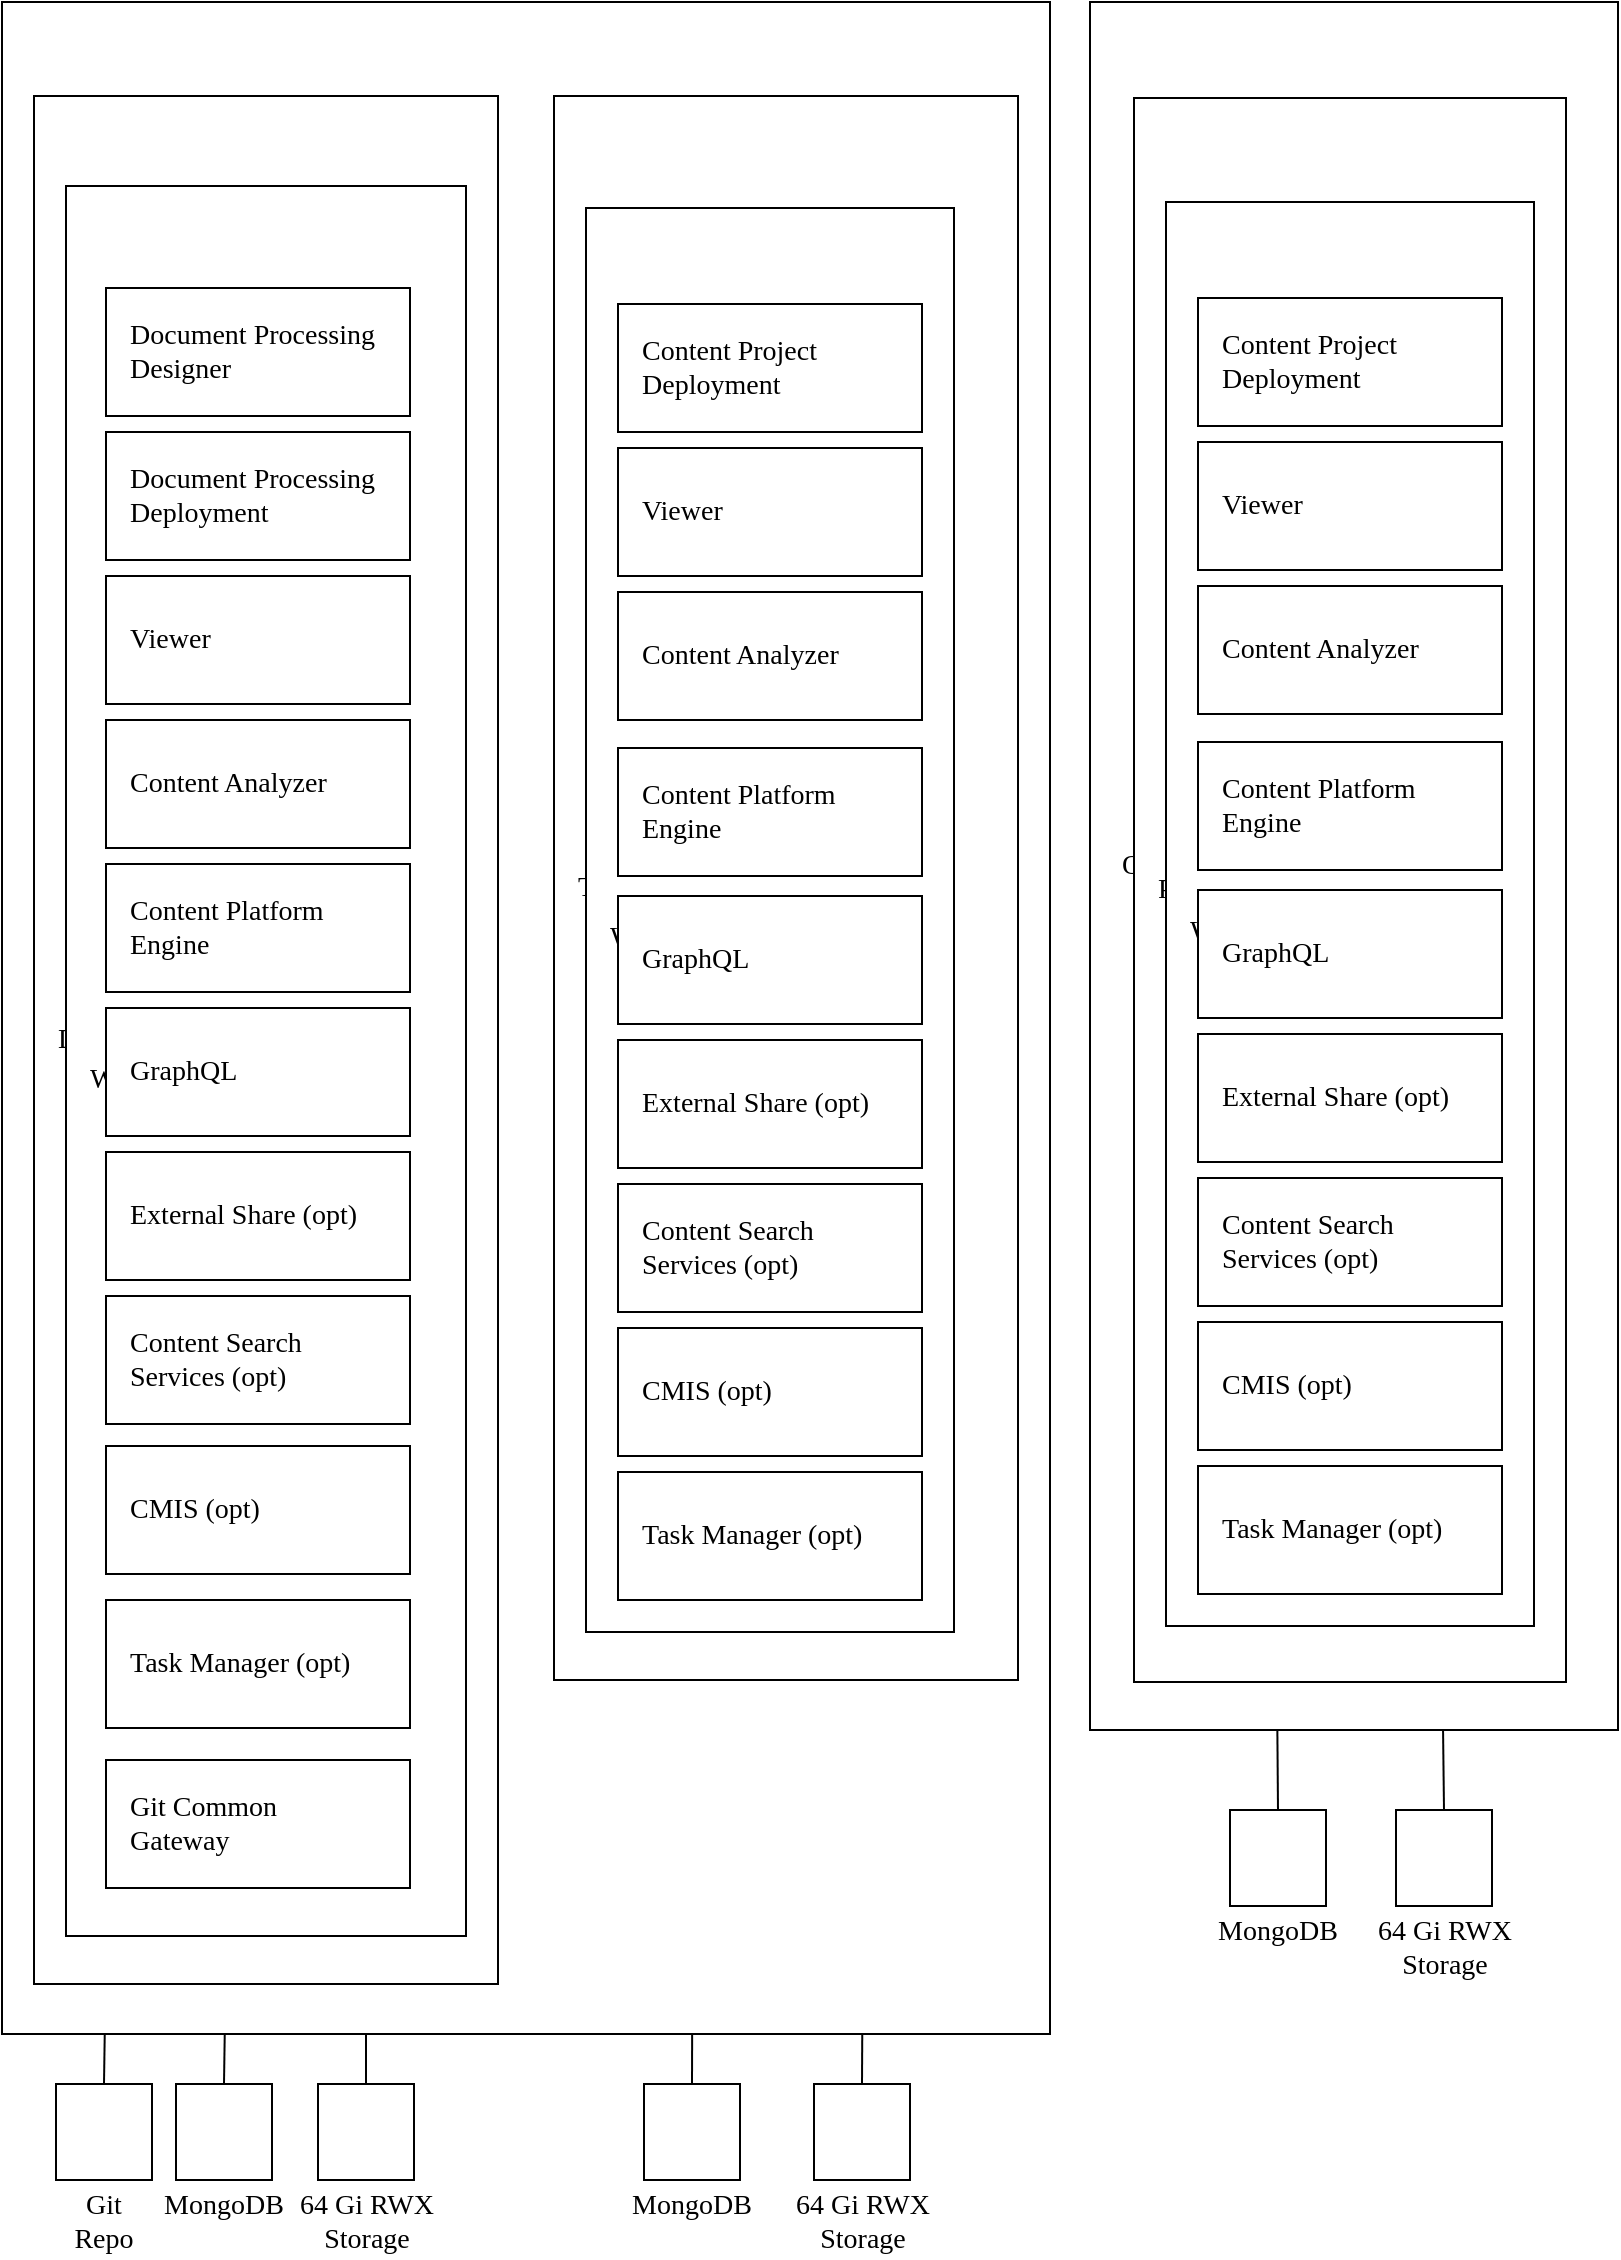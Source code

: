 ﻿<mxGraphModel dx="1116" dy="579" grid="1" gridSize="8" guides="1" tooltips="1" connect="1" arrows="1" fold="1" page="1" pageScale="1" pageWidth="1169" pageHeight="827" background="#ffffff"><root><MiscDiagram modelType="MiscDiagram" lastModifiedUserId="dbush@ibm.com" description="" lastModified="2022-01-25T15:43:50Z" _id="miscdiagram_SJRMSpBDt" label="Automation Document Processing on OCP" id="0"><mxCell/></MiscDiagram><mxCell id="1" parent="0"/><UserObject placeholders="1" label="64 Gi RWX Storage" Icon-Name="block-storage--alt" id="miscdiagram_SJRMSpBDt_23dyQ8eQTulz"><mxCell style="shape=mxgraph.ibm2mondrian.base;shapeType=ln;shapeLayout=collapsed;colorFamily=cyan;colorBackground=noColor:noColor;html=1;whiteSpace=wrap;metaEdit=1;strokeWidth=1;collapsible=0;recursiveResize=0;expand=0;fontFamily=IBM Plex Sans;fontColor=#000000;fontSize=14;image=;verticalAlign=top;align=center;spacing=0;spacingLeft=0;spacingRight=0;spacingTop=0;spacingBottom=0;verticalLabelPosition=bottom;labelPosition=center;positionText=bottom;container=1;labelWidth=71;" vertex="1" parent="1"><mxGeometry x="174" y="1057" width="48" height="48" as="geometry"/></mxCell></UserObject><UserObject placeholders="1" label="MongoDB" Icon-Name="default" id="miscdiagram_SJRMSpBDt_33dyQ8eQEKWY"><mxCell style="shape=mxgraph.ibm2mondrian.base;shapeType=pn;shapeLayout=collapsed;colorFamily=cyan;colorBackground=noColor:noColor;html=1;whiteSpace=wrap;metaEdit=1;strokeWidth=1;collapsible=0;recursiveResize=0;expand=0;fontFamily=IBM Plex Sans;fontColor=#000000;fontSize=14;image=;verticalAlign=top;align=center;spacing=0;spacingLeft=0;spacingRight=0;spacingTop=0;spacingBottom=0;verticalLabelPosition=bottom;labelPosition=center;positionText=bottom;container=1" vertex="1" parent="1"><mxGeometry x="103" y="1057" width="48" height="48" as="geometry"/></mxCell></UserObject><UserObject placeholders="1" label="Git Repo" Icon-Name="archive" id="miscdiagram_SJRMSpBDt_43dyQ8eQdAwW"><mxCell style="shape=mxgraph.ibm2mondrian.base;shapeType=ln;shapeLayout=collapsed;colorFamily=cyan;colorBackground=noColor:noColor;html=1;whiteSpace=wrap;metaEdit=1;strokeWidth=1;collapsible=0;recursiveResize=0;expand=0;fontFamily=IBM Plex Sans;fontColor=#000000;fontSize=14;image=;verticalAlign=top;align=center;spacing=0;spacingLeft=0;spacingRight=0;spacingTop=0;spacingBottom=0;verticalLabelPosition=bottom;labelPosition=center;positionText=bottom;container=1" vertex="1" parent="1"><mxGeometry x="43" y="1057" width="48" height="48" as="geometry"/></mxCell></UserObject><mxCell id="miscdiagram_SJRMSpBDt_53dyQ8eQIuOo" style="edgeStyle=orthogonalEdgeStyle;rounded=1;orthogonalLoop=1;jettySize=auto;html=1;jumpStyle=arc;jumpSize=8;entryX=0.1;entryY=1;entryDx=0;entryDy=0;entryPerimeter=0;" edge="1" parent="1" source="miscdiagram_SJRMSpBDt_43dyQ8eQdAwW" target="miscdiagram_SJRMSpBDt_183dyQ8eQNOLR"><mxGeometry relative="1" as="geometry"/></mxCell><mxCell id="miscdiagram_SJRMSpBDt_63dyQ8eQAOOI" style="edgeStyle=orthogonalEdgeStyle;rounded=1;orthogonalLoop=1;jettySize=auto;html=1;jumpStyle=arc;jumpSize=8;entryX=0.4;entryY=1;entryDx=0;entryDy=0;entryPerimeter=0;" edge="1" parent="1" source="miscdiagram_SJRMSpBDt_33dyQ8eQEKWY" target="miscdiagram_SJRMSpBDt_183dyQ8eQNOLR"><mxGeometry relative="1" as="geometry"/></mxCell><mxCell id="miscdiagram_SJRMSpBDt_73dyQ8eQbeFv" style="edgeStyle=orthogonalEdgeStyle;rounded=1;orthogonalLoop=1;jettySize=auto;html=1;jumpStyle=arc;jumpSize=8;entryX=0.75;entryY=1;entryDx=0;entryDy=0;entryPerimeter=0;" edge="1" parent="1" source="miscdiagram_SJRMSpBDt_23dyQ8eQTulz" target="miscdiagram_SJRMSpBDt_183dyQ8eQNOLR"><mxGeometry relative="1" as="geometry"/></mxCell><UserObject placeholders="1" label="64 Gi RWX Storage" Icon-Name="block-storage--alt" _id="userobject_3apRMGWoN5A" id="miscdiagram_SJRMSpBDt_83dyQ8eQoO37"><mxCell style="shape=mxgraph.ibm2mondrian.base;shapeType=ln;shapeLayout=collapsed;colorFamily=cyan;colorBackground=noColor:noColor;html=1;whiteSpace=wrap;metaEdit=1;strokeWidth=1;collapsible=0;recursiveResize=0;expand=0;fontFamily=IBM Plex Sans;fontColor=#000000;fontSize=14;image=;verticalAlign=top;align=center;spacing=0;spacingLeft=0;spacingRight=0;spacingTop=0;spacingBottom=0;verticalLabelPosition=bottom;labelPosition=center;positionText=bottom;container=1;labelWidth=71;" vertex="1" parent="1"><mxGeometry x="422" y="1057" width="48" height="48" as="geometry"/></mxCell></UserObject><UserObject placeholders="1" label="MongoDB" Icon-Name="default" _id="userobject_3apRMGWWkxc" id="miscdiagram_SJRMSpBDt_93dyQ8eQgXHt"><mxCell style="shape=mxgraph.ibm2mondrian.base;shapeType=pn;shapeLayout=collapsed;colorFamily=cyan;colorBackground=noColor:noColor;html=1;whiteSpace=wrap;metaEdit=1;strokeWidth=1;collapsible=0;recursiveResize=0;expand=0;fontFamily=IBM Plex Sans;fontColor=#000000;fontSize=14;image=;verticalAlign=top;align=center;spacing=0;spacingLeft=0;spacingRight=0;spacingTop=0;spacingBottom=0;verticalLabelPosition=bottom;labelPosition=center;positionText=bottom;container=1" vertex="1" parent="1"><mxGeometry x="337" y="1057" width="48" height="48" as="geometry"/></mxCell></UserObject><mxCell id="miscdiagram_SJRMSpBDt_103dyQ8eQmP31" style="edgeStyle=orthogonalEdgeStyle;rounded=1;orthogonalLoop=1;jettySize=auto;html=1;jumpStyle=arc;jumpSize=8;entryX=0.3;entryY=1;entryDx=0;entryDy=0;entryPerimeter=0;" edge="1" parent="1" source="miscdiagram_SJRMSpBDt_93dyQ8eQgXHt" target="miscdiagram_SJRMSpBDt_303dyQ8eQ5Lpj"><mxGeometry relative="1" as="geometry"/></mxCell><mxCell id="miscdiagram_SJRMSpBDt_113dyQ8eQbuem" style="edgeStyle=orthogonalEdgeStyle;rounded=1;orthogonalLoop=1;jettySize=auto;html=1;jumpStyle=arc;jumpSize=8;entryX=0.668;entryY=1.003;entryDx=0;entryDy=0;entryPerimeter=0;" edge="1" parent="1" source="miscdiagram_SJRMSpBDt_83dyQ8eQoO37" target="miscdiagram_SJRMSpBDt_303dyQ8eQ5Lpj"><mxGeometry relative="1" as="geometry"/></mxCell><UserObject placeholders="1" label="64 Gi RWX Storage" Icon-Name="block-storage--alt" _id="userobject_3apSc9KiG1i" id="miscdiagram_SJRMSpBDt_123dyQ8eQMgog"><mxCell style="shape=mxgraph.ibm2mondrian.base;shapeType=ln;shapeLayout=collapsed;colorFamily=cyan;colorBackground=noColor:noColor;html=1;whiteSpace=wrap;metaEdit=1;strokeWidth=1;collapsible=0;recursiveResize=0;expand=0;fontFamily=IBM Plex Sans;fontColor=#000000;fontSize=14;image=;verticalAlign=top;align=center;spacing=0;spacingLeft=0;spacingRight=0;spacingTop=0;spacingBottom=0;verticalLabelPosition=bottom;labelPosition=center;positionText=bottom;container=1;labelWidth=71;" vertex="1" parent="1"><mxGeometry x="713" y="920" width="48" height="48" as="geometry"/></mxCell></UserObject><UserObject placeholders="1" label="MongoDB" Icon-Name="default" _id="userobject_3apSc9Kx78s" id="miscdiagram_SJRMSpBDt_133dyQ8eQyiKo"><mxCell style="shape=mxgraph.ibm2mondrian.base;shapeType=pn;shapeLayout=collapsed;colorFamily=cyan;colorBackground=noColor:noColor;html=1;whiteSpace=wrap;metaEdit=1;strokeWidth=1;collapsible=0;recursiveResize=0;expand=0;fontFamily=IBM Plex Sans;fontColor=#000000;fontSize=14;image=;verticalAlign=top;align=center;spacing=0;spacingLeft=0;spacingRight=0;spacingTop=0;spacingBottom=0;verticalLabelPosition=bottom;labelPosition=center;positionText=bottom;container=1" vertex="1" parent="1"><mxGeometry x="630" y="920" width="48" height="48" as="geometry"/></mxCell></UserObject><mxCell id="miscdiagram_SJRMSpBDt_143dyQ8eQigQQ" style="edgeStyle=orthogonalEdgeStyle;rounded=1;orthogonalLoop=1;jettySize=auto;html=1;jumpStyle=arc;jumpSize=8;entryX=0.3;entryY=1;entryDx=0;entryDy=0;entryPerimeter=0;" edge="1" parent="1" source="miscdiagram_SJRMSpBDt_133dyQ8eQyiKo" target="miscdiagram_SJRMSpBDt_433dyQ8eQ85li"><mxGeometry relative="1" as="geometry"/></mxCell><mxCell id="miscdiagram_SJRMSpBDt_153dyQ8eQfI1h" style="edgeStyle=orthogonalEdgeStyle;rounded=1;orthogonalLoop=1;jettySize=auto;html=1;jumpStyle=arc;jumpSize=8;entryX=0.75;entryY=1;entryDx=0;entryDy=0;entryPerimeter=0;" edge="1" parent="1" source="miscdiagram_SJRMSpBDt_123dyQ8eQMgog" target="miscdiagram_SJRMSpBDt_433dyQ8eQ85li"><mxGeometry relative="1" as="geometry"/></mxCell><UserObject placeholders="1" label="&lt;span style=&quot;font-family: &amp;#34;ibm plex sans&amp;#34;&quot;&gt;OpenShift 4.7-4.8 Non-Prod Cluster&lt;/span&gt;" Icon-Name="logo--openshift" id="miscdiagram_SJRMSpBDt_163dyQ8eQu5H7"><mxCell style="shape=mxgraph.ibm2mondrian.base;shapeType=pg;shapeLayout=expanded;colorFamily=green;colorBackground=noColor:noColor;strokeWidth=1;html=1;whiteSpace=wrap;metaEdit=1;collapsible=0;recursiveResize=0;expand=0;fontFamily=IBM Plex Sans SmBld;fontColor=#000000;fontSize=14;image=;verticalAlign=middle;align=left;spacing=0;spacingLeft=16;spacingRight=16;spacingTop=0;spacingBottom=0;container=1" vertex="1" parent="1"><mxGeometry x="16" y="16" width="524" height="1016" as="geometry"/></mxCell></UserObject><UserObject placeholders="1" label="Dev Namespace" Icon-Name="border--none" id="miscdiagram_SJRMSpBDt_173dyQ8eQpiRh"><mxCell style="shape=mxgraph.ibm2mondrian.base;shapeType=lg;shapeLayout=expanded;colorFamily=green;colorBackground=noColor:noColor;html=1;whiteSpace=wrap;metaEdit=1;strokeWidth=1;collapsible=0;recursiveResize=0;expand=0;fontFamily=IBM Plex Sans;fontColor=#000000;fontSize=14;image=;verticalAlign=middle;align=left;spacing=0;spacingLeft=12;spacingRight=16;spacingTop=0;spacingBottom=0;container=1" vertex="1" parent="miscdiagram_SJRMSpBDt_163dyQ8eQu5H7"><mxGeometry x="16" y="47" width="232" height="944" as="geometry"/></mxCell></UserObject><UserObject placeholders="1" label="&lt;div&gt;&lt;br&gt;&lt;/div&gt;Worker Node" Icon-Name="cloud-services" id="miscdiagram_SJRMSpBDt_183dyQ8eQNOLR"><mxCell style="shape=mxgraph.ibm2mondrian.base;shapeType=lg;shapeLayout=expanded;colorFamily=blue;colorBackground=noColor:noColor;html=1;whiteSpace=wrap;metaEdit=1;strokeWidth=1;collapsible=0;recursiveResize=0;expand=0;fontFamily=IBM Plex Sans;fontColor=#000000;fontSize=14;image=;verticalAlign=middle;align=left;spacing=0;spacingLeft=12;spacingRight=16;spacingTop=0;spacingBottom=0;container=1" vertex="1" parent="miscdiagram_SJRMSpBDt_173dyQ8eQpiRh"><mxGeometry x="16" y="45" width="200" height="875" as="geometry"/></mxCell></UserObject><UserObject placeholders="1" label="Document Processing Designer" Icon-Name="cube" _id="userobject_3667dpUiJf2" id="miscdiagram_SJRMSpBDt_193dyQ8eQT9q7"><mxCell style="shape=mxgraph.ibm2mondrian.base;shapeType=lg;shapeLayout=expanded;colorFamily=green;colorBackground=noColor:noColor;html=1;whiteSpace=wrap;metaEdit=1;strokeWidth=1;collapsible=0;recursiveResize=0;expand=0;fontFamily=IBM Plex Sans;fontColor=#000000;fontSize=14;image=;verticalAlign=middle;align=left;spacing=0;spacingLeft=12;spacingRight=16;spacingTop=0;spacingBottom=0;container=1" vertex="1" parent="miscdiagram_SJRMSpBDt_183dyQ8eQNOLR"><mxGeometry x="20" y="51" width="152" height="64" as="geometry"/></mxCell></UserObject><UserObject placeholders="1" label="Document Processing Deployment" Icon-Name="cube" _id="userobject_3667mdD737Q" id="miscdiagram_SJRMSpBDt_203dyQ8eQCKjT"><mxCell style="shape=mxgraph.ibm2mondrian.base;shapeType=lg;shapeLayout=expanded;colorFamily=green;colorBackground=noColor:noColor;html=1;whiteSpace=wrap;metaEdit=1;strokeWidth=1;collapsible=0;recursiveResize=0;expand=0;fontFamily=IBM Plex Sans;fontColor=#000000;fontSize=14;image=;verticalAlign=middle;align=left;spacing=0;spacingLeft=12;spacingRight=16;spacingTop=0;spacingBottom=0;container=1" vertex="1" parent="miscdiagram_SJRMSpBDt_183dyQ8eQNOLR"><mxGeometry x="20" y="123" width="152" height="64" as="geometry"/></mxCell></UserObject><UserObject placeholders="1" label="Git Common Gateway" Icon-Name="cube" _id="userobject_3667Aq2Y8bL" id="miscdiagram_SJRMSpBDt_213dyQ8eQbRYQ"><mxCell style="shape=mxgraph.ibm2mondrian.base;shapeType=lg;shapeLayout=expanded;colorFamily=green;colorBackground=noColor:noColor;html=1;whiteSpace=wrap;metaEdit=1;strokeWidth=1;collapsible=0;recursiveResize=0;expand=0;fontFamily=IBM Plex Sans;fontColor=#000000;fontSize=14;image=;verticalAlign=middle;align=left;spacing=0;spacingLeft=12;spacingRight=16;spacingTop=0;spacingBottom=0;container=1" vertex="1" parent="miscdiagram_SJRMSpBDt_183dyQ8eQNOLR"><mxGeometry x="20" y="787" width="152" height="64" as="geometry"/></mxCell></UserObject><UserObject placeholders="1" label="Viewer" Icon-Name="cube" _id="userobject_3apN7eYAaAO" id="miscdiagram_SJRMSpBDt_223dyQ8eQWTr5"><mxCell style="shape=mxgraph.ibm2mondrian.base;shapeType=lg;shapeLayout=expanded;colorFamily=green;colorBackground=noColor:noColor;html=1;whiteSpace=wrap;metaEdit=1;strokeWidth=1;collapsible=0;recursiveResize=0;expand=0;fontFamily=IBM Plex Sans;fontColor=#000000;fontSize=14;image=;verticalAlign=middle;align=left;spacing=0;spacingLeft=12;spacingRight=16;spacingTop=0;spacingBottom=0;container=1" vertex="1" parent="miscdiagram_SJRMSpBDt_183dyQ8eQNOLR"><mxGeometry x="20" y="195" width="152" height="64" as="geometry"/></mxCell></UserObject><UserObject placeholders="1" label="Content Analyzer" Icon-Name="cube" _id="userobject_3apNd4qO9rA" id="miscdiagram_SJRMSpBDt_233dyQ8eQE3j8"><mxCell style="shape=mxgraph.ibm2mondrian.base;shapeType=lg;shapeLayout=expanded;colorFamily=green;colorBackground=noColor:noColor;html=1;whiteSpace=wrap;metaEdit=1;strokeWidth=1;collapsible=0;recursiveResize=0;expand=0;fontFamily=IBM Plex Sans;fontColor=#000000;fontSize=14;image=;verticalAlign=middle;align=left;spacing=0;spacingLeft=12;spacingRight=16;spacingTop=0;spacingBottom=0;container=1" vertex="1" parent="miscdiagram_SJRMSpBDt_183dyQ8eQNOLR"><mxGeometry x="20" y="267" width="152" height="64" as="geometry"/></mxCell></UserObject><UserObject placeholders="1" label="Content Platform Engine" Icon-Name="cube" _id="userobject_3apNjEzNnwo" id="miscdiagram_SJRMSpBDt_243dyQ8eQ2AbW"><mxCell style="shape=mxgraph.ibm2mondrian.base;shapeType=lg;shapeLayout=expanded;colorFamily=green;colorBackground=noColor:noColor;html=1;whiteSpace=wrap;metaEdit=1;strokeWidth=1;collapsible=0;recursiveResize=0;expand=0;fontFamily=IBM Plex Sans;fontColor=#000000;fontSize=14;image=;verticalAlign=middle;align=left;spacing=0;spacingLeft=12;spacingRight=16;spacingTop=0;spacingBottom=0;container=1" vertex="1" parent="miscdiagram_SJRMSpBDt_183dyQ8eQNOLR"><mxGeometry x="20" y="339" width="152" height="64" as="geometry"/></mxCell></UserObject><UserObject placeholders="1" label="GraphQL" Icon-Name="cube" _id="userobject_3apNpGCXvwk" id="miscdiagram_SJRMSpBDt_253dyQ8eQVPTH"><mxCell style="shape=mxgraph.ibm2mondrian.base;shapeType=lg;shapeLayout=expanded;colorFamily=green;colorBackground=noColor:noColor;html=1;whiteSpace=wrap;metaEdit=1;strokeWidth=1;collapsible=0;recursiveResize=0;expand=0;fontFamily=IBM Plex Sans;fontColor=#000000;fontSize=14;image=;verticalAlign=middle;align=left;spacing=0;spacingLeft=12;spacingRight=16;spacingTop=0;spacingBottom=0;container=1" vertex="1" parent="miscdiagram_SJRMSpBDt_183dyQ8eQNOLR"><mxGeometry x="20" y="411" width="152" height="64" as="geometry"/></mxCell></UserObject><UserObject placeholders="1" label="External Share (opt)" Icon-Name="cube" _id="userobject_3apNDbg02Tk" id="miscdiagram_SJRMSpBDt_263dyQ8eQOiID"><mxCell style="shape=mxgraph.ibm2mondrian.base;shapeType=lg;shapeLayout=expanded;colorFamily=green;colorBackground=noColor:noColor;html=1;whiteSpace=wrap;metaEdit=1;strokeWidth=1;collapsible=0;recursiveResize=0;expand=0;fontFamily=IBM Plex Sans;fontColor=#000000;fontSize=14;image=;verticalAlign=middle;align=left;spacing=0;spacingLeft=12;spacingRight=16;spacingTop=0;spacingBottom=0;container=1" vertex="1" parent="miscdiagram_SJRMSpBDt_183dyQ8eQNOLR"><mxGeometry x="20" y="483" width="152" height="64" as="geometry"/></mxCell></UserObject><UserObject placeholders="1" label="Content Search Services (opt)" Icon-Name="cube" _id="userobject_3apNN4nt17V" id="miscdiagram_SJRMSpBDt_273dyQ8eQz4eQ"><mxCell style="shape=mxgraph.ibm2mondrian.base;shapeType=lg;shapeLayout=expanded;colorFamily=green;colorBackground=noColor:noColor;html=1;whiteSpace=wrap;metaEdit=1;strokeWidth=1;collapsible=0;recursiveResize=0;expand=0;fontFamily=IBM Plex Sans;fontColor=#000000;fontSize=14;image=;verticalAlign=middle;align=left;spacing=0;spacingLeft=12;spacingRight=16;spacingTop=0;spacingBottom=0;container=1" vertex="1" parent="miscdiagram_SJRMSpBDt_183dyQ8eQNOLR"><mxGeometry x="20" y="555" width="152" height="64" as="geometry"/></mxCell></UserObject><UserObject placeholders="1" label="CMIS (opt)" Icon-Name="cube" _id="userobject_3apO7n0D6iU" id="miscdiagram_SJRMSpBDt_283dyQ8eQOJiT"><mxCell style="shape=mxgraph.ibm2mondrian.base;shapeType=lg;shapeLayout=expanded;colorFamily=green;colorBackground=noColor:noColor;html=1;whiteSpace=wrap;metaEdit=1;strokeWidth=1;collapsible=0;recursiveResize=0;expand=0;fontFamily=IBM Plex Sans;fontColor=#000000;fontSize=14;image=;verticalAlign=middle;align=left;spacing=0;spacingLeft=12;spacingRight=16;spacingTop=0;spacingBottom=0;container=1" vertex="1" parent="miscdiagram_SJRMSpBDt_183dyQ8eQNOLR"><mxGeometry x="20" y="630" width="152" height="64" as="geometry"/></mxCell></UserObject><UserObject placeholders="1" label="Task Manager (opt)" Icon-Name="cube" _id="userobject_3apOczW1pgS" id="miscdiagram_SJRMSpBDt_293dyQ8eQ3k7Z"><mxCell style="shape=mxgraph.ibm2mondrian.base;shapeType=lg;shapeLayout=expanded;colorFamily=green;colorBackground=noColor:noColor;html=1;whiteSpace=wrap;metaEdit=1;strokeWidth=1;collapsible=0;recursiveResize=0;expand=0;fontFamily=IBM Plex Sans;fontColor=#000000;fontSize=14;image=;verticalAlign=middle;align=left;spacing=0;spacingLeft=12;spacingRight=16;spacingTop=0;spacingBottom=0;container=1" vertex="1" parent="miscdiagram_SJRMSpBDt_183dyQ8eQNOLR"><mxGeometry x="20" y="707" width="152" height="64" as="geometry"/></mxCell></UserObject><UserObject placeholders="1" label="Test/QA/Stage Namespace" Icon-Name="border--none" _id="userobject_364sGXJ9f9r" id="miscdiagram_SJRMSpBDt_303dyQ8eQ5Lpj"><mxCell style="shape=mxgraph.ibm2mondrian.base;shapeType=lg;shapeLayout=expanded;colorFamily=green;colorBackground=noColor:noColor;html=1;whiteSpace=wrap;metaEdit=1;strokeWidth=1;collapsible=0;recursiveResize=0;expand=0;fontFamily=IBM Plex Sans;fontColor=#000000;fontSize=14;image=;verticalAlign=middle;align=left;spacing=0;spacingLeft=12;spacingRight=16;spacingTop=0;spacingBottom=0;container=1" vertex="1" parent="miscdiagram_SJRMSpBDt_163dyQ8eQu5H7"><mxGeometry x="276" y="47" width="232" height="792" as="geometry"/></mxCell></UserObject><UserObject placeholders="1" label="&lt;div&gt;&lt;br&gt;&lt;/div&gt;Worker Node" Icon-Name="cloud-services" _id="userobject_364sGXJiiUp" id="miscdiagram_SJRMSpBDt_313dyQ8eQJH4q"><mxCell style="shape=mxgraph.ibm2mondrian.base;shapeType=lg;shapeLayout=expanded;colorFamily=blue;colorBackground=noColor:noColor;html=1;whiteSpace=wrap;metaEdit=1;strokeWidth=1;collapsible=0;recursiveResize=0;expand=0;fontFamily=IBM Plex Sans;fontColor=#000000;fontSize=14;image=;verticalAlign=middle;align=left;spacing=0;spacingLeft=12;spacingRight=16;spacingTop=0;spacingBottom=0;container=1" vertex="1" parent="miscdiagram_SJRMSpBDt_303dyQ8eQ5Lpj"><mxGeometry x="16" y="56" width="184" height="712" as="geometry"/></mxCell></UserObject><UserObject placeholders="1" label="Content Project Deployment" Icon-Name="cube" _id="userobject_3apQcVnC9td" id="miscdiagram_SJRMSpBDt_323dyQ8eQrwTu"><mxCell style="shape=mxgraph.ibm2mondrian.base;shapeType=lg;shapeLayout=expanded;colorFamily=green;colorBackground=noColor:noColor;html=1;whiteSpace=wrap;metaEdit=1;strokeWidth=1;collapsible=0;recursiveResize=0;expand=0;fontFamily=IBM Plex Sans;fontColor=#000000;fontSize=14;image=;verticalAlign=middle;align=left;spacing=0;spacingLeft=12;spacingRight=16;spacingTop=0;spacingBottom=0;container=1" vertex="1" parent="miscdiagram_SJRMSpBDt_313dyQ8eQJH4q"><mxGeometry x="16" y="48" width="152" height="64" as="geometry"/></mxCell></UserObject><UserObject placeholders="1" label="Viewer" Icon-Name="cube" _id="userobject_3apQcVnudOW" id="miscdiagram_SJRMSpBDt_333dyQ8eQ8mIS"><mxCell style="shape=mxgraph.ibm2mondrian.base;shapeType=lg;shapeLayout=expanded;colorFamily=green;colorBackground=noColor:noColor;html=1;whiteSpace=wrap;metaEdit=1;strokeWidth=1;collapsible=0;recursiveResize=0;expand=0;fontFamily=IBM Plex Sans;fontColor=#000000;fontSize=14;image=;verticalAlign=middle;align=left;spacing=0;spacingLeft=12;spacingRight=16;spacingTop=0;spacingBottom=0;container=1" vertex="1" parent="miscdiagram_SJRMSpBDt_313dyQ8eQJH4q"><mxGeometry x="16" y="120" width="152" height="64" as="geometry"/></mxCell></UserObject><UserObject placeholders="1" label="Content Analyzer" Icon-Name="cube" _id="userobject_3apQcVoLvL0" id="miscdiagram_SJRMSpBDt_343dyQ8eQotst"><mxCell style="shape=mxgraph.ibm2mondrian.base;shapeType=lg;shapeLayout=expanded;colorFamily=green;colorBackground=noColor:noColor;html=1;whiteSpace=wrap;metaEdit=1;strokeWidth=1;collapsible=0;recursiveResize=0;expand=0;fontFamily=IBM Plex Sans;fontColor=#000000;fontSize=14;image=;verticalAlign=middle;align=left;spacing=0;spacingLeft=12;spacingRight=16;spacingTop=0;spacingBottom=0;container=1" vertex="1" parent="miscdiagram_SJRMSpBDt_313dyQ8eQJH4q"><mxGeometry x="16" y="192" width="152" height="64" as="geometry"/></mxCell></UserObject><UserObject placeholders="1" label="Content Platform Engine" Icon-Name="cube" _id="userobject_3apQcVomBbM" id="miscdiagram_SJRMSpBDt_353dyQ8eQ6K8t"><mxCell style="shape=mxgraph.ibm2mondrian.base;shapeType=lg;shapeLayout=expanded;colorFamily=green;colorBackground=noColor:noColor;html=1;whiteSpace=wrap;metaEdit=1;strokeWidth=1;collapsible=0;recursiveResize=0;expand=0;fontFamily=IBM Plex Sans;fontColor=#000000;fontSize=14;image=;verticalAlign=middle;align=left;spacing=0;spacingLeft=12;spacingRight=16;spacingTop=0;spacingBottom=0;container=1" vertex="1" parent="miscdiagram_SJRMSpBDt_313dyQ8eQJH4q"><mxGeometry x="16" y="270" width="152" height="64" as="geometry"/></mxCell></UserObject><UserObject placeholders="1" label="GraphQL" Icon-Name="cube" _id="userobject_3apQcVon9XT" id="miscdiagram_SJRMSpBDt_363dyQ8eQAEFn"><mxCell style="shape=mxgraph.ibm2mondrian.base;shapeType=lg;shapeLayout=expanded;colorFamily=green;colorBackground=noColor:noColor;html=1;whiteSpace=wrap;metaEdit=1;strokeWidth=1;collapsible=0;recursiveResize=0;expand=0;fontFamily=IBM Plex Sans;fontColor=#000000;fontSize=14;image=;verticalAlign=middle;align=left;spacing=0;spacingLeft=12;spacingRight=16;spacingTop=0;spacingBottom=0;container=1" vertex="1" parent="miscdiagram_SJRMSpBDt_313dyQ8eQJH4q"><mxGeometry x="16" y="344" width="152" height="64" as="geometry"/></mxCell></UserObject><UserObject placeholders="1" label="External Share (opt)" Icon-Name="cube" _id="userobject_3apQcVoJ0Qn" id="miscdiagram_SJRMSpBDt_373dyQ8eQenhk"><mxCell style="shape=mxgraph.ibm2mondrian.base;shapeType=lg;shapeLayout=expanded;colorFamily=green;colorBackground=noColor:noColor;html=1;whiteSpace=wrap;metaEdit=1;strokeWidth=1;collapsible=0;recursiveResize=0;expand=0;fontFamily=IBM Plex Sans;fontColor=#000000;fontSize=14;image=;verticalAlign=middle;align=left;spacing=0;spacingLeft=12;spacingRight=16;spacingTop=0;spacingBottom=0;container=1" vertex="1" parent="miscdiagram_SJRMSpBDt_313dyQ8eQJH4q"><mxGeometry x="16" y="416" width="152" height="64" as="geometry"/></mxCell></UserObject><UserObject placeholders="1" label="Content Search Services (opt)" Icon-Name="cube" _id="userobject_3apQcVow3PO" id="miscdiagram_SJRMSpBDt_383dyQ8eQVVRo"><mxCell style="shape=mxgraph.ibm2mondrian.base;shapeType=lg;shapeLayout=expanded;colorFamily=green;colorBackground=noColor:noColor;html=1;whiteSpace=wrap;metaEdit=1;strokeWidth=1;collapsible=0;recursiveResize=0;expand=0;fontFamily=IBM Plex Sans;fontColor=#000000;fontSize=14;image=;verticalAlign=middle;align=left;spacing=0;spacingLeft=12;spacingRight=16;spacingTop=0;spacingBottom=0;container=1" vertex="1" parent="miscdiagram_SJRMSpBDt_313dyQ8eQJH4q"><mxGeometry x="16" y="488" width="152" height="64" as="geometry"/></mxCell></UserObject><UserObject placeholders="1" label="CMIS (opt)" Icon-Name="cube" _id="userobject_3apQcVo5M7j" id="miscdiagram_SJRMSpBDt_393dyQ8eQqXN5"><mxCell style="shape=mxgraph.ibm2mondrian.base;shapeType=lg;shapeLayout=expanded;colorFamily=green;colorBackground=noColor:noColor;html=1;whiteSpace=wrap;metaEdit=1;strokeWidth=1;collapsible=0;recursiveResize=0;expand=0;fontFamily=IBM Plex Sans;fontColor=#000000;fontSize=14;image=;verticalAlign=middle;align=left;spacing=0;spacingLeft=12;spacingRight=16;spacingTop=0;spacingBottom=0;container=1" vertex="1" parent="miscdiagram_SJRMSpBDt_313dyQ8eQJH4q"><mxGeometry x="16" y="560" width="152" height="64" as="geometry"/></mxCell></UserObject><UserObject placeholders="1" label="Task Manager (opt)" Icon-Name="cube" _id="userobject_3apQcVo7I2g" id="miscdiagram_SJRMSpBDt_403dyQ8eQWRrk"><mxCell style="shape=mxgraph.ibm2mondrian.base;shapeType=lg;shapeLayout=expanded;colorFamily=green;colorBackground=noColor:noColor;html=1;whiteSpace=wrap;metaEdit=1;strokeWidth=1;collapsible=0;recursiveResize=0;expand=0;fontFamily=IBM Plex Sans;fontColor=#000000;fontSize=14;image=;verticalAlign=middle;align=left;spacing=0;spacingLeft=12;spacingRight=16;spacingTop=0;spacingBottom=0;container=1" vertex="1" parent="miscdiagram_SJRMSpBDt_313dyQ8eQJH4q"><mxGeometry x="16" y="632" width="152" height="64" as="geometry"/></mxCell></UserObject><UserObject placeholders="1" label="&lt;span style=&quot;font-family: &amp;#34;ibm plex sans&amp;#34;&quot;&gt;OpenShift 4.7-4.8 Prod Cluster&lt;/span&gt;" Icon-Name="logo--openshift" _id="userobject_3dwCAeXCcHW" id="miscdiagram_SJRMSpBDt_413dyQ8eQ62re"><mxCell style="shape=mxgraph.ibm2mondrian.base;shapeType=pg;shapeLayout=expanded;colorFamily=green;colorBackground=noColor:noColor;strokeWidth=1;html=1;whiteSpace=wrap;metaEdit=1;collapsible=0;recursiveResize=0;expand=0;fontFamily=IBM Plex Sans SmBld;fontColor=#000000;fontSize=14;image=;verticalAlign=middle;align=left;spacing=0;spacingLeft=16;spacingRight=16;spacingTop=0;spacingBottom=0;container=1" vertex="1" parent="1"><mxGeometry x="560" y="16" width="264" height="864" as="geometry"/></mxCell></UserObject><UserObject placeholders="1" label="Prod Namespace" Icon-Name="border--none" _id="userobject_365Ft8IL3wn" id="miscdiagram_SJRMSpBDt_423dyQ8eQjcnb"><mxCell style="shape=mxgraph.ibm2mondrian.base;shapeType=lg;shapeLayout=expanded;colorFamily=green;colorBackground=noColor:noColor;html=1;whiteSpace=wrap;metaEdit=1;strokeWidth=1;collapsible=0;recursiveResize=0;expand=0;fontFamily=IBM Plex Sans;fontColor=#000000;fontSize=14;image=;verticalAlign=middle;align=left;spacing=0;spacingLeft=12;spacingRight=16;spacingTop=0;spacingBottom=0;container=1" vertex="1" parent="miscdiagram_SJRMSpBDt_413dyQ8eQ62re"><mxGeometry x="22" y="48" width="216" height="792" as="geometry"/></mxCell></UserObject><UserObject placeholders="1" label="&lt;div&gt;&lt;br&gt;&lt;/div&gt;Worker Node" Icon-Name="cloud-services" _id="userobject_3apS309pqmU" id="miscdiagram_SJRMSpBDt_433dyQ8eQ85li"><mxCell style="shape=mxgraph.ibm2mondrian.base;shapeType=lg;shapeLayout=expanded;colorFamily=blue;colorBackground=noColor:noColor;html=1;whiteSpace=wrap;metaEdit=1;strokeWidth=1;collapsible=0;recursiveResize=0;expand=0;fontFamily=IBM Plex Sans;fontColor=#000000;fontSize=14;image=;verticalAlign=middle;align=left;spacing=0;spacingLeft=12;spacingRight=16;spacingTop=0;spacingBottom=0;container=1" vertex="1" parent="miscdiagram_SJRMSpBDt_423dyQ8eQjcnb"><mxGeometry x="16" y="52" width="184" height="712" as="geometry"/></mxCell></UserObject><UserObject placeholders="1" label="Content Project Deployment" Icon-Name="cube" _id="userobject_3apS309Lsbz" id="miscdiagram_SJRMSpBDt_443dyQ8eQN78J"><mxCell style="shape=mxgraph.ibm2mondrian.base;shapeType=lg;shapeLayout=expanded;colorFamily=green;colorBackground=noColor:noColor;html=1;whiteSpace=wrap;metaEdit=1;strokeWidth=1;collapsible=0;recursiveResize=0;expand=0;fontFamily=IBM Plex Sans;fontColor=#000000;fontSize=14;image=;verticalAlign=middle;align=left;spacing=0;spacingLeft=12;spacingRight=16;spacingTop=0;spacingBottom=0;container=1" vertex="1" parent="miscdiagram_SJRMSpBDt_433dyQ8eQ85li"><mxGeometry x="16" y="48" width="152" height="64" as="geometry"/></mxCell></UserObject><UserObject placeholders="1" label="Viewer" Icon-Name="cube" _id="userobject_3apS309089J" id="miscdiagram_SJRMSpBDt_453dyQ8eQnqsw"><mxCell style="shape=mxgraph.ibm2mondrian.base;shapeType=lg;shapeLayout=expanded;colorFamily=green;colorBackground=noColor:noColor;html=1;whiteSpace=wrap;metaEdit=1;strokeWidth=1;collapsible=0;recursiveResize=0;expand=0;fontFamily=IBM Plex Sans;fontColor=#000000;fontSize=14;image=;verticalAlign=middle;align=left;spacing=0;spacingLeft=12;spacingRight=16;spacingTop=0;spacingBottom=0;container=1" vertex="1" parent="miscdiagram_SJRMSpBDt_433dyQ8eQ85li"><mxGeometry x="16" y="120" width="152" height="64" as="geometry"/></mxCell></UserObject><UserObject placeholders="1" label="Content Analyzer" Icon-Name="cube" _id="userobject_3apS309RkQX" id="miscdiagram_SJRMSpBDt_463dyQ8eQjedp"><mxCell style="shape=mxgraph.ibm2mondrian.base;shapeType=lg;shapeLayout=expanded;colorFamily=green;colorBackground=noColor:noColor;html=1;whiteSpace=wrap;metaEdit=1;strokeWidth=1;collapsible=0;recursiveResize=0;expand=0;fontFamily=IBM Plex Sans;fontColor=#000000;fontSize=14;image=;verticalAlign=middle;align=left;spacing=0;spacingLeft=12;spacingRight=16;spacingTop=0;spacingBottom=0;container=1" vertex="1" parent="miscdiagram_SJRMSpBDt_433dyQ8eQ85li"><mxGeometry x="16" y="192" width="152" height="64" as="geometry"/></mxCell></UserObject><UserObject placeholders="1" label="Content Platform Engine" Icon-Name="cube" _id="userobject_3apS30956VR" id="miscdiagram_SJRMSpBDt_473dyQ8eQzqak"><mxCell style="shape=mxgraph.ibm2mondrian.base;shapeType=lg;shapeLayout=expanded;colorFamily=green;colorBackground=noColor:noColor;html=1;whiteSpace=wrap;metaEdit=1;strokeWidth=1;collapsible=0;recursiveResize=0;expand=0;fontFamily=IBM Plex Sans;fontColor=#000000;fontSize=14;image=;verticalAlign=middle;align=left;spacing=0;spacingLeft=12;spacingRight=16;spacingTop=0;spacingBottom=0;container=1" vertex="1" parent="miscdiagram_SJRMSpBDt_433dyQ8eQ85li"><mxGeometry x="16" y="270" width="152" height="64" as="geometry"/></mxCell></UserObject><UserObject placeholders="1" label="GraphQL" Icon-Name="cube" _id="userobject_3apS309bTbl" id="miscdiagram_SJRMSpBDt_483dyQ8eQM2LD"><mxCell style="shape=mxgraph.ibm2mondrian.base;shapeType=lg;shapeLayout=expanded;colorFamily=green;colorBackground=noColor:noColor;html=1;whiteSpace=wrap;metaEdit=1;strokeWidth=1;collapsible=0;recursiveResize=0;expand=0;fontFamily=IBM Plex Sans;fontColor=#000000;fontSize=14;image=;verticalAlign=middle;align=left;spacing=0;spacingLeft=12;spacingRight=16;spacingTop=0;spacingBottom=0;container=1" vertex="1" parent="miscdiagram_SJRMSpBDt_433dyQ8eQ85li"><mxGeometry x="16" y="344" width="152" height="64" as="geometry"/></mxCell></UserObject><UserObject placeholders="1" label="External Share (opt)" Icon-Name="cube" _id="userobject_3apS30aB88y" id="miscdiagram_SJRMSpBDt_493dyQ8eQeAsV"><mxCell style="shape=mxgraph.ibm2mondrian.base;shapeType=lg;shapeLayout=expanded;colorFamily=green;colorBackground=noColor:noColor;html=1;whiteSpace=wrap;metaEdit=1;strokeWidth=1;collapsible=0;recursiveResize=0;expand=0;fontFamily=IBM Plex Sans;fontColor=#000000;fontSize=14;image=;verticalAlign=middle;align=left;spacing=0;spacingLeft=12;spacingRight=16;spacingTop=0;spacingBottom=0;container=1" vertex="1" parent="miscdiagram_SJRMSpBDt_433dyQ8eQ85li"><mxGeometry x="16" y="416" width="152" height="64" as="geometry"/></mxCell></UserObject><UserObject placeholders="1" label="Content Search Services (opt)" Icon-Name="cube" _id="userobject_3apS30abRga" id="miscdiagram_SJRMSpBDt_503dyQ8eQ2CJ9"><mxCell style="shape=mxgraph.ibm2mondrian.base;shapeType=lg;shapeLayout=expanded;colorFamily=green;colorBackground=noColor:noColor;html=1;whiteSpace=wrap;metaEdit=1;strokeWidth=1;collapsible=0;recursiveResize=0;expand=0;fontFamily=IBM Plex Sans;fontColor=#000000;fontSize=14;image=;verticalAlign=middle;align=left;spacing=0;spacingLeft=12;spacingRight=16;spacingTop=0;spacingBottom=0;container=1" vertex="1" parent="miscdiagram_SJRMSpBDt_433dyQ8eQ85li"><mxGeometry x="16" y="488" width="152" height="64" as="geometry"/></mxCell></UserObject><UserObject placeholders="1" label="CMIS (opt)" Icon-Name="cube" _id="userobject_3apS30aYzSy" id="miscdiagram_SJRMSpBDt_513dyQ8eQcYo5"><mxCell style="shape=mxgraph.ibm2mondrian.base;shapeType=lg;shapeLayout=expanded;colorFamily=green;colorBackground=noColor:noColor;html=1;whiteSpace=wrap;metaEdit=1;strokeWidth=1;collapsible=0;recursiveResize=0;expand=0;fontFamily=IBM Plex Sans;fontColor=#000000;fontSize=14;image=;verticalAlign=middle;align=left;spacing=0;spacingLeft=12;spacingRight=16;spacingTop=0;spacingBottom=0;container=1" vertex="1" parent="miscdiagram_SJRMSpBDt_433dyQ8eQ85li"><mxGeometry x="16" y="560" width="152" height="64" as="geometry"/></mxCell></UserObject><UserObject placeholders="1" label="Task Manager (opt)" Icon-Name="cube" _id="userobject_3apS30aGzPr" id="miscdiagram_SJRMSpBDt_523dyQ8eQ7RZ0"><mxCell style="shape=mxgraph.ibm2mondrian.base;shapeType=lg;shapeLayout=expanded;colorFamily=green;colorBackground=noColor:noColor;html=1;whiteSpace=wrap;metaEdit=1;strokeWidth=1;collapsible=0;recursiveResize=0;expand=0;fontFamily=IBM Plex Sans;fontColor=#000000;fontSize=14;image=;verticalAlign=middle;align=left;spacing=0;spacingLeft=12;spacingRight=16;spacingTop=0;spacingBottom=0;container=1" vertex="1" parent="miscdiagram_SJRMSpBDt_433dyQ8eQ85li"><mxGeometry x="16" y="632" width="152" height="64" as="geometry"/></mxCell></UserObject></root></mxGraphModel>